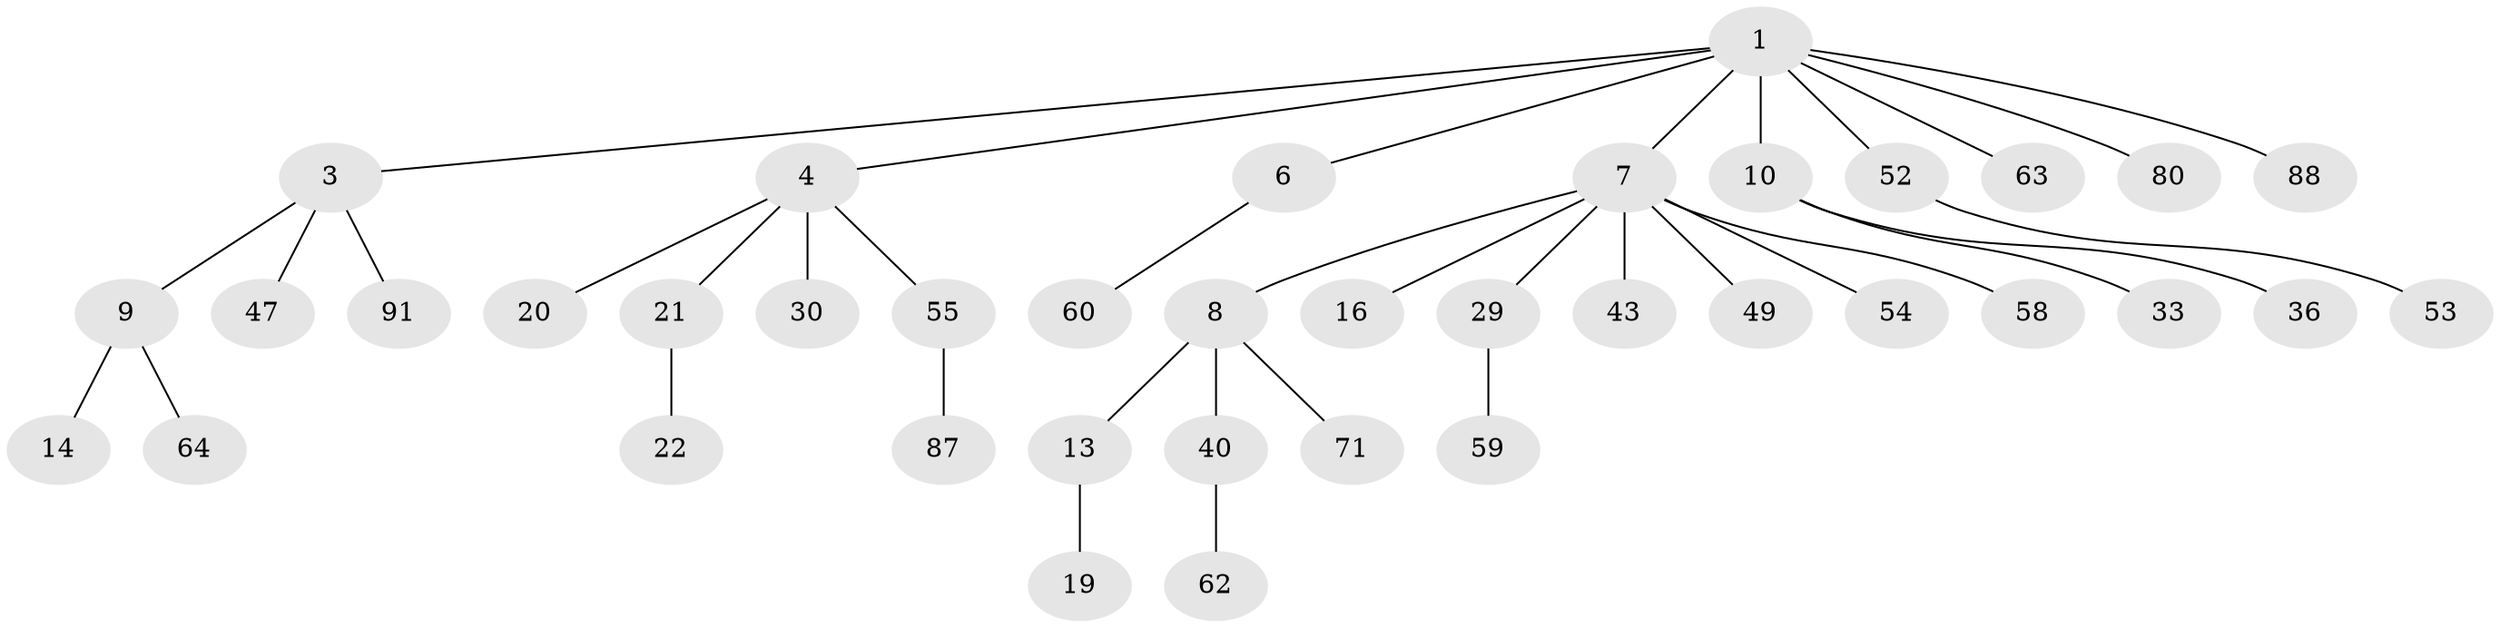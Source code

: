 // original degree distribution, {8: 0.010416666666666666, 3: 0.16666666666666666, 5: 0.052083333333333336, 4: 0.0625, 2: 0.17708333333333334, 1: 0.53125}
// Generated by graph-tools (version 1.1) at 2025/19/03/04/25 18:19:10]
// undirected, 38 vertices, 37 edges
graph export_dot {
graph [start="1"]
  node [color=gray90,style=filled];
  1 [super="+2"];
  3 [super="+5+11+77"];
  4 [super="+17+15"];
  6;
  7 [super="+12+90"];
  8;
  9 [super="+27+37"];
  10 [super="+41+32"];
  13 [super="+38"];
  14;
  16 [super="+48+26"];
  19 [super="+45"];
  20 [super="+31+68"];
  21 [super="+24+51"];
  22 [super="+57+34"];
  29 [super="+75"];
  30 [super="+50"];
  33 [super="+84"];
  36 [super="+46"];
  40 [super="+44"];
  43;
  47;
  49;
  52 [super="+81"];
  53 [super="+82"];
  54 [super="+65"];
  55 [super="+56"];
  58;
  59;
  60;
  62;
  63 [super="+83+89"];
  64;
  71;
  80;
  87;
  88;
  91;
  1 -- 3;
  1 -- 4;
  1 -- 6;
  1 -- 7;
  1 -- 52;
  1 -- 63;
  1 -- 80;
  1 -- 88;
  1 -- 10;
  3 -- 47;
  3 -- 9;
  3 -- 91;
  4 -- 20;
  4 -- 21;
  4 -- 30;
  4 -- 55;
  6 -- 60;
  7 -- 8;
  7 -- 16;
  7 -- 49;
  7 -- 54;
  7 -- 58;
  7 -- 43;
  7 -- 29;
  8 -- 13;
  8 -- 40;
  8 -- 71;
  9 -- 14;
  9 -- 64;
  10 -- 36;
  10 -- 33;
  13 -- 19;
  21 -- 22;
  29 -- 59;
  40 -- 62;
  52 -- 53;
  55 -- 87;
}
